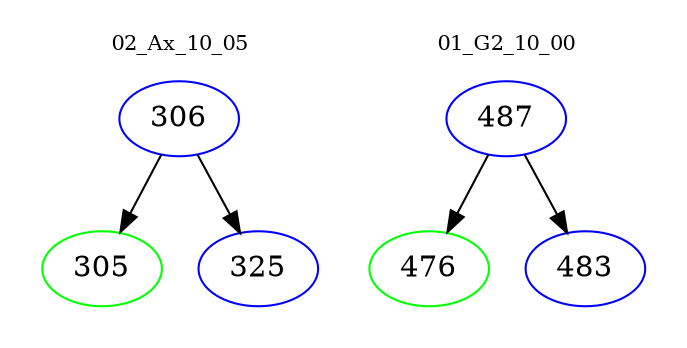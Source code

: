 digraph{
subgraph cluster_0 {
color = white
label = "02_Ax_10_05";
fontsize=10;
T0_306 [label="306", color="blue"]
T0_306 -> T0_305 [color="black"]
T0_305 [label="305", color="green"]
T0_306 -> T0_325 [color="black"]
T0_325 [label="325", color="blue"]
}
subgraph cluster_1 {
color = white
label = "01_G2_10_00";
fontsize=10;
T1_487 [label="487", color="blue"]
T1_487 -> T1_476 [color="black"]
T1_476 [label="476", color="green"]
T1_487 -> T1_483 [color="black"]
T1_483 [label="483", color="blue"]
}
}
